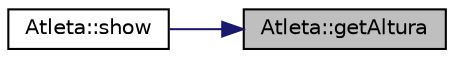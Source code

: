 digraph "Atleta::getAltura"
{
 // LATEX_PDF_SIZE
  edge [fontname="Helvetica",fontsize="10",labelfontname="Helvetica",labelfontsize="10"];
  node [fontname="Helvetica",fontsize="10",shape=record];
  rankdir="RL";
  Node1 [label="Atleta::getAltura",height=0.2,width=0.4,color="black", fillcolor="grey75", style="filled", fontcolor="black",tooltip="Retorna a altura do Atleta."];
  Node1 -> Node2 [dir="back",color="midnightblue",fontsize="10",style="solid",fontname="Helvetica"];
  Node2 [label="Atleta::show",height=0.2,width=0.4,color="black", fillcolor="white", style="filled",URL="$class_atleta.html#acc28f91bcd65e0367ed44dce1dce79bc",tooltip="Imprime a informação detalhada de um Atleta."];
}
